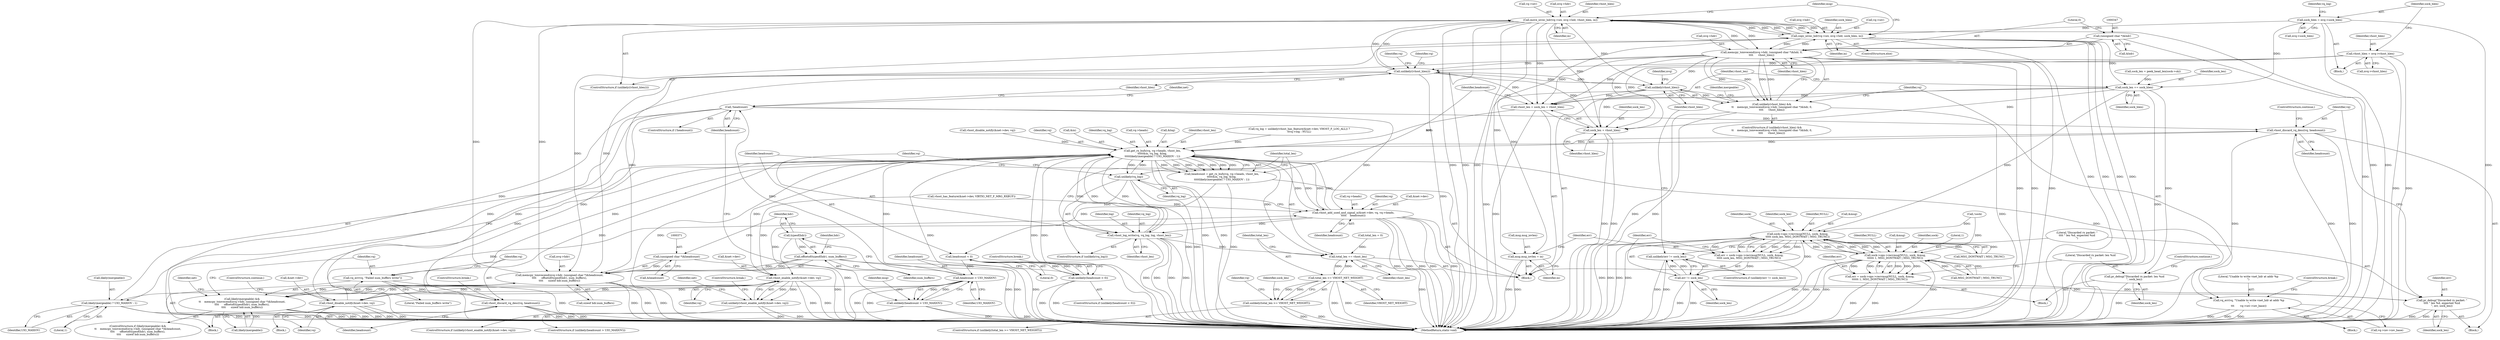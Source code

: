 digraph "0_linux_d8316f3991d207fe32881a9ac20241be8fa2bad0_0@API" {
"1000289" [label="(Call,move_iovec_hdr(vq->iov, nvq->hdr, vhost_hlen, in))"];
"1000299" [label="(Call,copy_iovec_hdr(vq->iov, nvq->hdr, sock_hlen, in))"];
"1000289" [label="(Call,move_iovec_hdr(vq->iov, nvq->hdr, vhost_hlen, in))"];
"1000342" [label="(Call,memcpy_toiovecend(nvq->hdr, (unsigned char *)&hdr, 0,\n\t\t\t\t      vhost_hlen))"];
"1000346" [label="(Call,(unsigned char *)&hdr)"];
"1000340" [label="(Call,unlikely(vhost_hlen))"];
"1000287" [label="(Call,unlikely((vhost_hlen)))"];
"1000167" [label="(Call,vhost_hlen = nvq->vhost_hlen)"];
"1000366" [label="(Call,memcpy_toiovecend(nvq->hdr, (unsigned char *)&headcount,\n\t\t\t\t      offsetof(typeof(hdr), num_buffers),\n\t\t\t\t      sizeof hdr.num_buffers))"];
"1000370" [label="(Call,(unsigned char *)&headcount)"];
"1000374" [label="(Call,offsetof(typeof(hdr), num_buffers))"];
"1000375" [label="(Call,typeof(hdr))"];
"1000172" [label="(Call,sock_hlen = nvq->sock_hlen)"];
"1000210" [label="(Call,vhost_len = sock_len + vhost_hlen)"];
"1000217" [label="(Call,get_rx_bufs(vq, vq->heads, vhost_len,\n\t\t\t\t\t&in, vq_log, &log,\n\t\t\t\t\tlikely(mergeable) ? UIO_MAXIOV : 1))"];
"1000215" [label="(Call,headcount = get_rx_bufs(vq, vq->heads, vhost_len,\n\t\t\t\t\t&in, vq_log, &log,\n\t\t\t\t\tlikely(mergeable) ? UIO_MAXIOV : 1))"];
"1000235" [label="(Call,headcount < 0)"];
"1000234" [label="(Call,unlikely(headcount < 0))"];
"1000241" [label="(Call,headcount > UIO_MAXIOV)"];
"1000228" [label="(Call,likely(mergeable) ? UIO_MAXIOV : 1)"];
"1000240" [label="(Call,unlikely(headcount > UIO_MAXIOV))"];
"1000266" [label="(Call,!headcount)"];
"1000334" [label="(Call,vhost_discard_vq_desc(vq, headcount))"];
"1000386" [label="(Call,vhost_discard_vq_desc(vq, headcount))"];
"1000390" [label="(Call,vhost_add_used_and_signal_n(&net->dev, vq, vq->heads,\n\t\t\t\t\t    headcount))"];
"1000271" [label="(Call,vhost_enable_notify(&net->dev, vq))"];
"1000270" [label="(Call,unlikely(vhost_enable_notify(&net->dev, vq)))"];
"1000278" [label="(Call,vhost_disable_notify(&net->dev, vq))"];
"1000403" [label="(Call,vhost_log_write(vq, vq_log, log, vhost_len))"];
"1000408" [label="(Call,total_len += vhost_len)"];
"1000413" [label="(Call,total_len >= VHOST_NET_WEIGHT)"];
"1000412" [label="(Call,unlikely(total_len >= VHOST_NET_WEIGHT))"];
"1000353" [label="(Call,vq_err(vq, \"Unable to write vnet_hdr at addr %p\n\",\n\t\t\t       vq->iov->iov_base))"];
"1000383" [label="(Call,vq_err(vq, \"Failed num_buffers write\"))"];
"1000401" [label="(Call,unlikely(vq_log))"];
"1000212" [label="(Call,sock_len + vhost_hlen)"];
"1000207" [label="(Call,sock_len += sock_hlen)"];
"1000261" [label="(Call,pr_debug(\"Discarded rx packet: len %zd\n\", sock_len))"];
"1000315" [label="(Call,sock->ops->recvmsg(NULL, sock, &msg,\n\t\t\t\t\t sock_len, MSG_DONTWAIT | MSG_TRUNC))"];
"1000252" [label="(Call,sock->ops->recvmsg(NULL, sock, &msg,\n\t\t\t\t\t\t 1, MSG_DONTWAIT | MSG_TRUNC))"];
"1000250" [label="(Call,err = sock->ops->recvmsg(NULL, sock, &msg,\n\t\t\t\t\t\t 1, MSG_DONTWAIT | MSG_TRUNC))"];
"1000313" [label="(Call,err = sock->ops->recvmsg(NULL, sock, &msg,\n\t\t\t\t\t sock_len, MSG_DONTWAIT | MSG_TRUNC))"];
"1000326" [label="(Call,err != sock_len)"];
"1000325" [label="(Call,unlikely(err != sock_len))"];
"1000330" [label="(Call,pr_debug(\"Discarded rx packet: \"\n\t\t\t\t \" len %d, expected %zd\n\", err, sock_len))"];
"1000308" [label="(Call,msg.msg_iovlen = in)"];
"1000339" [label="(Call,unlikely(vhost_hlen) &&\n\t\t    memcpy_toiovecend(nvq->hdr, (unsigned char *)&hdr, 0,\n\t\t\t\t      vhost_hlen))"];
"1000363" [label="(Call,likely(mergeable) &&\n\t\t    memcpy_toiovecend(nvq->hdr, (unsigned char *)&headcount,\n\t\t\t\t      offsetof(typeof(hdr), num_buffers),\n\t\t\t\t      sizeof hdr.num_buffers))"];
"1000414" [label="(Identifier,total_len)"];
"1000340" [label="(Call,unlikely(vhost_hlen))"];
"1000225" [label="(Identifier,vq_log)"];
"1000382" [label="(Block,)"];
"1000276" [label="(Identifier,vq)"];
"1000364" [label="(Call,likely(mergeable))"];
"1000172" [label="(Call,sock_hlen = nvq->sock_hlen)"];
"1000281" [label="(Identifier,net)"];
"1000113" [label="(Block,)"];
"1000178" [label="(Identifier,vq_log)"];
"1000270" [label="(Call,unlikely(vhost_enable_notify(&net->dev, vq)))"];
"1000234" [label="(Call,unlikely(headcount < 0))"];
"1000251" [label="(Identifier,err)"];
"1000314" [label="(Identifier,err)"];
"1000351" [label="(Identifier,vhost_hlen)"];
"1000219" [label="(Call,vq->heads)"];
"1000271" [label="(Call,vhost_enable_notify(&net->dev, vq))"];
"1000334" [label="(Call,vhost_discard_vq_desc(vq, headcount))"];
"1000378" [label="(Call,sizeof hdr.num_buffers)"];
"1000215" [label="(Call,headcount = get_rx_bufs(vq, vq->heads, vhost_len,\n\t\t\t\t\t&in, vq_log, &log,\n\t\t\t\t\tlikely(mergeable) ? UIO_MAXIOV : 1))"];
"1000242" [label="(Identifier,headcount)"];
"1000263" [label="(Identifier,sock_len)"];
"1000407" [label="(Identifier,vhost_len)"];
"1000388" [label="(Identifier,headcount)"];
"1000212" [label="(Call,sock_len + vhost_hlen)"];
"1000253" [label="(Identifier,NULL)"];
"1000355" [label="(Literal,\"Unable to write vnet_hdr at addr %p\n\")"];
"1000403" [label="(Call,vhost_log_write(vq, vq_log, log, vhost_len))"];
"1000262" [label="(Literal,\"Discarded rx packet: len %zd\n\")"];
"1000321" [label="(Call,MSG_DONTWAIT | MSG_TRUNC)"];
"1000226" [label="(Call,&log)"];
"1000384" [label="(Identifier,vq)"];
"1000285" [label="(ControlStructure,break;)"];
"1000377" [label="(Identifier,num_buffers)"];
"1000406" [label="(Identifier,log)"];
"1000320" [label="(Identifier,sock_len)"];
"1000361" [label="(ControlStructure,break;)"];
"1000387" [label="(Identifier,vq)"];
"1000243" [label="(Identifier,UIO_MAXIOV)"];
"1000367" [label="(Call,nvq->hdr)"];
"1000316" [label="(Identifier,NULL)"];
"1000240" [label="(Call,unlikely(headcount > UIO_MAXIOV))"];
"1000309" [label="(Call,msg.msg_iovlen)"];
"1000331" [label="(Literal,\"Discarded rx packet: \"\n\t\t\t\t \" len %d, expected %zd\n\")"];
"1000222" [label="(Identifier,vhost_len)"];
"1000207" [label="(Call,sock_len += sock_hlen)"];
"1000247" [label="(Identifier,msg)"];
"1000279" [label="(Call,&net->dev)"];
"1000362" [label="(ControlStructure,if (likely(mergeable) &&\n\t\t    memcpy_toiovecend(nvq->hdr, (unsigned char *)&headcount,\n\t\t\t\t      offsetof(typeof(hdr), num_buffers),\n\t\t\t\t      sizeof hdr.num_buffers)))"];
"1000289" [label="(Call,move_iovec_hdr(vq->iov, nvq->hdr, vhost_hlen, in))"];
"1000193" [label="(Call,vhost_has_feature(&net->dev, VIRTIO_NET_F_MRG_RXBUF))"];
"1000342" [label="(Call,memcpy_toiovecend(nvq->hdr, (unsigned char *)&hdr, 0,\n\t\t\t\t      vhost_hlen))"];
"1000313" [label="(Call,err = sock->ops->recvmsg(NULL, sock, &msg,\n\t\t\t\t\t sock_len, MSG_DONTWAIT | MSG_TRUNC))"];
"1000216" [label="(Identifier,headcount)"];
"1000372" [label="(Call,&headcount)"];
"1000239" [label="(ControlStructure,if (unlikely(headcount > UIO_MAXIOV)))"];
"1000326" [label="(Call,err != sock_len)"];
"1000415" [label="(Identifier,VHOST_NET_WEIGHT)"];
"1000177" [label="(Call,vq_log = unlikely(vhost_has_feature(&net->dev, VHOST_F_LOG_ALL)) ?\n\t\tvq->log : NULL)"];
"1000168" [label="(Identifier,vhost_hlen)"];
"1000401" [label="(Call,unlikely(vq_log))"];
"1000429" [label="(MethodReturn,static void)"];
"1000375" [label="(Call,typeof(hdr))"];
"1000161" [label="(Call,vhost_disable_notify(&net->dev, vq))"];
"1000356" [label="(Call,vq->iov->iov_base)"];
"1000286" [label="(ControlStructure,if (unlikely((vhost_hlen))))"];
"1000269" [label="(ControlStructure,if (unlikely(vhost_enable_notify(&net->dev, vq))))"];
"1000312" [label="(Identifier,in)"];
"1000370" [label="(Call,(unsigned char *)&headcount)"];
"1000315" [label="(Call,sock->ops->recvmsg(NULL, sock, &msg,\n\t\t\t\t\t sock_len, MSG_DONTWAIT | MSG_TRUNC))"];
"1000267" [label="(Identifier,headcount)"];
"1000338" [label="(ControlStructure,if (unlikely(vhost_hlen) &&\n\t\t    memcpy_toiovecend(nvq->hdr, (unsigned char *)&hdr, 0,\n\t\t\t\t      vhost_hlen)))"];
"1000374" [label="(Call,offsetof(typeof(hdr), num_buffers))"];
"1000408" [label="(Call,total_len += vhost_len)"];
"1000250" [label="(Call,err = sock->ops->recvmsg(NULL, sock, &msg,\n\t\t\t\t\t\t 1, MSG_DONTWAIT | MSG_TRUNC))"];
"1000297" [label="(Identifier,in)"];
"1000350" [label="(Literal,0)"];
"1000328" [label="(Identifier,sock_len)"];
"1000396" [label="(Call,vq->heads)"];
"1000327" [label="(Identifier,err)"];
"1000332" [label="(Identifier,err)"];
"1000278" [label="(Call,vhost_disable_notify(&net->dev, vq))"];
"1000333" [label="(Identifier,sock_len)"];
"1000383" [label="(Call,vq_err(vq, \"Failed num_buffers write\"))"];
"1000206" [label="(Block,)"];
"1000318" [label="(Call,&msg)"];
"1000228" [label="(Call,likely(mergeable) ? UIO_MAXIOV : 1)"];
"1000236" [label="(Identifier,headcount)"];
"1000277" [label="(Block,)"];
"1000411" [label="(ControlStructure,if (unlikely(total_len >= VHOST_NET_WEIGHT)))"];
"1000343" [label="(Call,nvq->hdr)"];
"1000233" [label="(ControlStructure,if (unlikely(headcount < 0)))"];
"1000158" [label="(Call,!sock)"];
"1000363" [label="(Call,likely(mergeable) &&\n\t\t    memcpy_toiovecend(nvq->hdr, (unsigned char *)&headcount,\n\t\t\t\t      offsetof(typeof(hdr), num_buffers),\n\t\t\t\t      sizeof hdr.num_buffers))"];
"1000232" [label="(Literal,1)"];
"1000335" [label="(Identifier,vq)"];
"1000274" [label="(Identifier,net)"];
"1000218" [label="(Identifier,vq)"];
"1000380" [label="(Identifier,hdr)"];
"1000365" [label="(Identifier,mergeable)"];
"1000324" [label="(ControlStructure,if (unlikely(err != sock_len)))"];
"1000266" [label="(Call,!headcount)"];
"1000235" [label="(Call,headcount < 0)"];
"1000325" [label="(Call,unlikely(err != sock_len))"];
"1000308" [label="(Call,msg.msg_iovlen = in)"];
"1000238" [label="(ControlStructure,break;)"];
"1000420" [label="(Identifier,vq)"];
"1000376" [label="(Identifier,hdr)"];
"1000209" [label="(Identifier,sock_hlen)"];
"1000200" [label="(Call,sock_len = peek_head_len(sock->sk))"];
"1000261" [label="(Call,pr_debug(\"Discarded rx packet: len %zd\n\", sock_len))"];
"1000214" [label="(Identifier,vhost_hlen)"];
"1000353" [label="(Call,vq_err(vq, \"Unable to write vnet_hdr at addr %p\n\",\n\t\t\t       vq->iov->iov_base))"];
"1000136" [label="(Call,total_len = 0)"];
"1000307" [label="(Identifier,in)"];
"1000410" [label="(Identifier,vhost_len)"];
"1000264" [label="(ControlStructure,continue;)"];
"1000244" [label="(Block,)"];
"1000229" [label="(Call,likely(mergeable))"];
"1000405" [label="(Identifier,vq_log)"];
"1000348" [label="(Call,&hdr)"];
"1000272" [label="(Call,&net->dev)"];
"1000341" [label="(Identifier,vhost_hlen)"];
"1000300" [label="(Call,vq->iov)"];
"1000339" [label="(Call,unlikely(vhost_hlen) &&\n\t\t    memcpy_toiovecend(nvq->hdr, (unsigned char *)&hdr, 0,\n\t\t\t\t      vhost_hlen))"];
"1000293" [label="(Call,nvq->hdr)"];
"1000389" [label="(ControlStructure,break;)"];
"1000409" [label="(Identifier,total_len)"];
"1000258" [label="(Call,MSG_DONTWAIT | MSG_TRUNC)"];
"1000306" [label="(Identifier,sock_hlen)"];
"1000283" [label="(Identifier,vq)"];
"1000301" [label="(Identifier,vq)"];
"1000241" [label="(Call,headcount > UIO_MAXIOV)"];
"1000346" [label="(Call,(unsigned char *)&hdr)"];
"1000223" [label="(Call,&in)"];
"1000208" [label="(Identifier,sock_len)"];
"1000413" [label="(Call,total_len >= VHOST_NET_WEIGHT)"];
"1000330" [label="(Call,pr_debug(\"Discarded rx packet: \"\n\t\t\t\t \" len %d, expected %zd\n\", err, sock_len))"];
"1000354" [label="(Identifier,vq)"];
"1000211" [label="(Identifier,vhost_len)"];
"1000393" [label="(Identifier,net)"];
"1000329" [label="(Block,)"];
"1000296" [label="(Identifier,vhost_hlen)"];
"1000290" [label="(Call,vq->iov)"];
"1000317" [label="(Identifier,sock)"];
"1000352" [label="(Block,)"];
"1000255" [label="(Call,&msg)"];
"1000231" [label="(Identifier,UIO_MAXIOV)"];
"1000336" [label="(Identifier,headcount)"];
"1000201" [label="(Identifier,sock_len)"];
"1000402" [label="(Identifier,vq_log)"];
"1000291" [label="(Identifier,vq)"];
"1000299" [label="(Call,copy_iovec_hdr(vq->iov, nvq->hdr, sock_hlen, in))"];
"1000399" [label="(Identifier,headcount)"];
"1000310" [label="(Identifier,msg)"];
"1000298" [label="(ControlStructure,else)"];
"1000265" [label="(ControlStructure,if (!headcount))"];
"1000303" [label="(Call,nvq->hdr)"];
"1000412" [label="(Call,unlikely(total_len >= VHOST_NET_WEIGHT))"];
"1000169" [label="(Call,nvq->vhost_hlen)"];
"1000395" [label="(Identifier,vq)"];
"1000404" [label="(Identifier,vq)"];
"1000386" [label="(Call,vhost_discard_vq_desc(vq, headcount))"];
"1000284" [label="(ControlStructure,continue;)"];
"1000390" [label="(Call,vhost_add_used_and_signal_n(&net->dev, vq, vq->heads,\n\t\t\t\t\t    headcount))"];
"1000174" [label="(Call,nvq->sock_hlen)"];
"1000391" [label="(Call,&net->dev)"];
"1000337" [label="(ControlStructure,continue;)"];
"1000210" [label="(Call,vhost_len = sock_len + vhost_hlen)"];
"1000237" [label="(Literal,0)"];
"1000344" [label="(Identifier,nvq)"];
"1000217" [label="(Call,get_rx_bufs(vq, vq->heads, vhost_len,\n\t\t\t\t\t&in, vq_log, &log,\n\t\t\t\t\tlikely(mergeable) ? UIO_MAXIOV : 1))"];
"1000213" [label="(Identifier,sock_len)"];
"1000252" [label="(Call,sock->ops->recvmsg(NULL, sock, &msg,\n\t\t\t\t\t\t 1, MSG_DONTWAIT | MSG_TRUNC))"];
"1000366" [label="(Call,memcpy_toiovecend(nvq->hdr, (unsigned char *)&headcount,\n\t\t\t\t      offsetof(typeof(hdr), num_buffers),\n\t\t\t\t      sizeof hdr.num_buffers))"];
"1000254" [label="(Identifier,sock)"];
"1000257" [label="(Literal,1)"];
"1000385" [label="(Literal,\"Failed num_buffers write\")"];
"1000287" [label="(Call,unlikely((vhost_hlen)))"];
"1000173" [label="(Identifier,sock_hlen)"];
"1000167" [label="(Call,vhost_hlen = nvq->vhost_hlen)"];
"1000400" [label="(ControlStructure,if (unlikely(vq_log)))"];
"1000288" [label="(Identifier,vhost_hlen)"];
"1000289" -> "1000286"  [label="AST: "];
"1000289" -> "1000297"  [label="CFG: "];
"1000290" -> "1000289"  [label="AST: "];
"1000293" -> "1000289"  [label="AST: "];
"1000296" -> "1000289"  [label="AST: "];
"1000297" -> "1000289"  [label="AST: "];
"1000310" -> "1000289"  [label="CFG: "];
"1000289" -> "1000429"  [label="DDG: "];
"1000289" -> "1000429"  [label="DDG: "];
"1000289" -> "1000429"  [label="DDG: "];
"1000289" -> "1000429"  [label="DDG: "];
"1000289" -> "1000210"  [label="DDG: "];
"1000289" -> "1000212"  [label="DDG: "];
"1000289" -> "1000287"  [label="DDG: "];
"1000299" -> "1000289"  [label="DDG: "];
"1000299" -> "1000289"  [label="DDG: "];
"1000299" -> "1000289"  [label="DDG: "];
"1000342" -> "1000289"  [label="DDG: "];
"1000366" -> "1000289"  [label="DDG: "];
"1000287" -> "1000289"  [label="DDG: "];
"1000289" -> "1000299"  [label="DDG: "];
"1000289" -> "1000299"  [label="DDG: "];
"1000289" -> "1000299"  [label="DDG: "];
"1000289" -> "1000308"  [label="DDG: "];
"1000289" -> "1000340"  [label="DDG: "];
"1000289" -> "1000342"  [label="DDG: "];
"1000289" -> "1000366"  [label="DDG: "];
"1000299" -> "1000298"  [label="AST: "];
"1000299" -> "1000307"  [label="CFG: "];
"1000300" -> "1000299"  [label="AST: "];
"1000303" -> "1000299"  [label="AST: "];
"1000306" -> "1000299"  [label="AST: "];
"1000307" -> "1000299"  [label="AST: "];
"1000310" -> "1000299"  [label="CFG: "];
"1000299" -> "1000429"  [label="DDG: "];
"1000299" -> "1000429"  [label="DDG: "];
"1000299" -> "1000429"  [label="DDG: "];
"1000299" -> "1000429"  [label="DDG: "];
"1000299" -> "1000207"  [label="DDG: "];
"1000342" -> "1000299"  [label="DDG: "];
"1000366" -> "1000299"  [label="DDG: "];
"1000172" -> "1000299"  [label="DDG: "];
"1000299" -> "1000308"  [label="DDG: "];
"1000299" -> "1000342"  [label="DDG: "];
"1000299" -> "1000366"  [label="DDG: "];
"1000342" -> "1000339"  [label="AST: "];
"1000342" -> "1000351"  [label="CFG: "];
"1000343" -> "1000342"  [label="AST: "];
"1000346" -> "1000342"  [label="AST: "];
"1000350" -> "1000342"  [label="AST: "];
"1000351" -> "1000342"  [label="AST: "];
"1000339" -> "1000342"  [label="CFG: "];
"1000342" -> "1000429"  [label="DDG: "];
"1000342" -> "1000429"  [label="DDG: "];
"1000342" -> "1000429"  [label="DDG: "];
"1000342" -> "1000210"  [label="DDG: "];
"1000342" -> "1000212"  [label="DDG: "];
"1000342" -> "1000287"  [label="DDG: "];
"1000342" -> "1000339"  [label="DDG: "];
"1000342" -> "1000339"  [label="DDG: "];
"1000342" -> "1000339"  [label="DDG: "];
"1000342" -> "1000339"  [label="DDG: "];
"1000346" -> "1000342"  [label="DDG: "];
"1000340" -> "1000342"  [label="DDG: "];
"1000342" -> "1000366"  [label="DDG: "];
"1000346" -> "1000348"  [label="CFG: "];
"1000347" -> "1000346"  [label="AST: "];
"1000348" -> "1000346"  [label="AST: "];
"1000350" -> "1000346"  [label="CFG: "];
"1000346" -> "1000429"  [label="DDG: "];
"1000340" -> "1000339"  [label="AST: "];
"1000340" -> "1000341"  [label="CFG: "];
"1000341" -> "1000340"  [label="AST: "];
"1000344" -> "1000340"  [label="CFG: "];
"1000339" -> "1000340"  [label="CFG: "];
"1000340" -> "1000429"  [label="DDG: "];
"1000340" -> "1000210"  [label="DDG: "];
"1000340" -> "1000212"  [label="DDG: "];
"1000340" -> "1000287"  [label="DDG: "];
"1000340" -> "1000339"  [label="DDG: "];
"1000287" -> "1000340"  [label="DDG: "];
"1000287" -> "1000286"  [label="AST: "];
"1000287" -> "1000288"  [label="CFG: "];
"1000288" -> "1000287"  [label="AST: "];
"1000291" -> "1000287"  [label="CFG: "];
"1000301" -> "1000287"  [label="CFG: "];
"1000287" -> "1000429"  [label="DDG: "];
"1000287" -> "1000429"  [label="DDG: "];
"1000287" -> "1000210"  [label="DDG: "];
"1000287" -> "1000212"  [label="DDG: "];
"1000167" -> "1000287"  [label="DDG: "];
"1000167" -> "1000113"  [label="AST: "];
"1000167" -> "1000169"  [label="CFG: "];
"1000168" -> "1000167"  [label="AST: "];
"1000169" -> "1000167"  [label="AST: "];
"1000173" -> "1000167"  [label="CFG: "];
"1000167" -> "1000429"  [label="DDG: "];
"1000167" -> "1000429"  [label="DDG: "];
"1000167" -> "1000210"  [label="DDG: "];
"1000167" -> "1000212"  [label="DDG: "];
"1000366" -> "1000363"  [label="AST: "];
"1000366" -> "1000378"  [label="CFG: "];
"1000367" -> "1000366"  [label="AST: "];
"1000370" -> "1000366"  [label="AST: "];
"1000374" -> "1000366"  [label="AST: "];
"1000378" -> "1000366"  [label="AST: "];
"1000363" -> "1000366"  [label="CFG: "];
"1000366" -> "1000429"  [label="DDG: "];
"1000366" -> "1000429"  [label="DDG: "];
"1000366" -> "1000429"  [label="DDG: "];
"1000366" -> "1000363"  [label="DDG: "];
"1000366" -> "1000363"  [label="DDG: "];
"1000366" -> "1000363"  [label="DDG: "];
"1000370" -> "1000366"  [label="DDG: "];
"1000374" -> "1000366"  [label="DDG: "];
"1000374" -> "1000366"  [label="DDG: "];
"1000370" -> "1000372"  [label="CFG: "];
"1000371" -> "1000370"  [label="AST: "];
"1000372" -> "1000370"  [label="AST: "];
"1000376" -> "1000370"  [label="CFG: "];
"1000370" -> "1000429"  [label="DDG: "];
"1000374" -> "1000377"  [label="CFG: "];
"1000375" -> "1000374"  [label="AST: "];
"1000377" -> "1000374"  [label="AST: "];
"1000380" -> "1000374"  [label="CFG: "];
"1000374" -> "1000429"  [label="DDG: "];
"1000374" -> "1000429"  [label="DDG: "];
"1000375" -> "1000374"  [label="DDG: "];
"1000375" -> "1000376"  [label="CFG: "];
"1000376" -> "1000375"  [label="AST: "];
"1000377" -> "1000375"  [label="CFG: "];
"1000375" -> "1000429"  [label="DDG: "];
"1000172" -> "1000113"  [label="AST: "];
"1000172" -> "1000174"  [label="CFG: "];
"1000173" -> "1000172"  [label="AST: "];
"1000174" -> "1000172"  [label="AST: "];
"1000178" -> "1000172"  [label="CFG: "];
"1000172" -> "1000429"  [label="DDG: "];
"1000172" -> "1000429"  [label="DDG: "];
"1000172" -> "1000207"  [label="DDG: "];
"1000210" -> "1000206"  [label="AST: "];
"1000210" -> "1000212"  [label="CFG: "];
"1000211" -> "1000210"  [label="AST: "];
"1000212" -> "1000210"  [label="AST: "];
"1000216" -> "1000210"  [label="CFG: "];
"1000210" -> "1000429"  [label="DDG: "];
"1000207" -> "1000210"  [label="DDG: "];
"1000210" -> "1000217"  [label="DDG: "];
"1000217" -> "1000215"  [label="AST: "];
"1000217" -> "1000228"  [label="CFG: "];
"1000218" -> "1000217"  [label="AST: "];
"1000219" -> "1000217"  [label="AST: "];
"1000222" -> "1000217"  [label="AST: "];
"1000223" -> "1000217"  [label="AST: "];
"1000225" -> "1000217"  [label="AST: "];
"1000226" -> "1000217"  [label="AST: "];
"1000228" -> "1000217"  [label="AST: "];
"1000215" -> "1000217"  [label="CFG: "];
"1000217" -> "1000429"  [label="DDG: "];
"1000217" -> "1000429"  [label="DDG: "];
"1000217" -> "1000429"  [label="DDG: "];
"1000217" -> "1000429"  [label="DDG: "];
"1000217" -> "1000429"  [label="DDG: "];
"1000217" -> "1000429"  [label="DDG: "];
"1000217" -> "1000429"  [label="DDG: "];
"1000217" -> "1000215"  [label="DDG: "];
"1000217" -> "1000215"  [label="DDG: "];
"1000217" -> "1000215"  [label="DDG: "];
"1000217" -> "1000215"  [label="DDG: "];
"1000217" -> "1000215"  [label="DDG: "];
"1000217" -> "1000215"  [label="DDG: "];
"1000217" -> "1000215"  [label="DDG: "];
"1000403" -> "1000217"  [label="DDG: "];
"1000403" -> "1000217"  [label="DDG: "];
"1000161" -> "1000217"  [label="DDG: "];
"1000278" -> "1000217"  [label="DDG: "];
"1000334" -> "1000217"  [label="DDG: "];
"1000390" -> "1000217"  [label="DDG: "];
"1000390" -> "1000217"  [label="DDG: "];
"1000177" -> "1000217"  [label="DDG: "];
"1000401" -> "1000217"  [label="DDG: "];
"1000241" -> "1000217"  [label="DDG: "];
"1000217" -> "1000271"  [label="DDG: "];
"1000217" -> "1000334"  [label="DDG: "];
"1000217" -> "1000353"  [label="DDG: "];
"1000217" -> "1000383"  [label="DDG: "];
"1000217" -> "1000390"  [label="DDG: "];
"1000217" -> "1000390"  [label="DDG: "];
"1000217" -> "1000401"  [label="DDG: "];
"1000217" -> "1000403"  [label="DDG: "];
"1000217" -> "1000408"  [label="DDG: "];
"1000215" -> "1000206"  [label="AST: "];
"1000216" -> "1000215"  [label="AST: "];
"1000236" -> "1000215"  [label="CFG: "];
"1000215" -> "1000429"  [label="DDG: "];
"1000215" -> "1000235"  [label="DDG: "];
"1000235" -> "1000234"  [label="AST: "];
"1000235" -> "1000237"  [label="CFG: "];
"1000236" -> "1000235"  [label="AST: "];
"1000237" -> "1000235"  [label="AST: "];
"1000234" -> "1000235"  [label="CFG: "];
"1000235" -> "1000429"  [label="DDG: "];
"1000235" -> "1000234"  [label="DDG: "];
"1000235" -> "1000234"  [label="DDG: "];
"1000235" -> "1000241"  [label="DDG: "];
"1000234" -> "1000233"  [label="AST: "];
"1000238" -> "1000234"  [label="CFG: "];
"1000242" -> "1000234"  [label="CFG: "];
"1000234" -> "1000429"  [label="DDG: "];
"1000234" -> "1000429"  [label="DDG: "];
"1000241" -> "1000240"  [label="AST: "];
"1000241" -> "1000243"  [label="CFG: "];
"1000242" -> "1000241"  [label="AST: "];
"1000243" -> "1000241"  [label="AST: "];
"1000240" -> "1000241"  [label="CFG: "];
"1000241" -> "1000429"  [label="DDG: "];
"1000241" -> "1000429"  [label="DDG: "];
"1000241" -> "1000228"  [label="DDG: "];
"1000241" -> "1000240"  [label="DDG: "];
"1000241" -> "1000240"  [label="DDG: "];
"1000241" -> "1000266"  [label="DDG: "];
"1000228" -> "1000231"  [label="CFG: "];
"1000228" -> "1000232"  [label="CFG: "];
"1000229" -> "1000228"  [label="AST: "];
"1000231" -> "1000228"  [label="AST: "];
"1000232" -> "1000228"  [label="AST: "];
"1000228" -> "1000429"  [label="DDG: "];
"1000228" -> "1000429"  [label="DDG: "];
"1000240" -> "1000239"  [label="AST: "];
"1000247" -> "1000240"  [label="CFG: "];
"1000267" -> "1000240"  [label="CFG: "];
"1000240" -> "1000429"  [label="DDG: "];
"1000240" -> "1000429"  [label="DDG: "];
"1000266" -> "1000265"  [label="AST: "];
"1000266" -> "1000267"  [label="CFG: "];
"1000267" -> "1000266"  [label="AST: "];
"1000274" -> "1000266"  [label="CFG: "];
"1000288" -> "1000266"  [label="CFG: "];
"1000266" -> "1000429"  [label="DDG: "];
"1000266" -> "1000429"  [label="DDG: "];
"1000266" -> "1000334"  [label="DDG: "];
"1000266" -> "1000386"  [label="DDG: "];
"1000266" -> "1000390"  [label="DDG: "];
"1000334" -> "1000329"  [label="AST: "];
"1000334" -> "1000336"  [label="CFG: "];
"1000335" -> "1000334"  [label="AST: "];
"1000336" -> "1000334"  [label="AST: "];
"1000337" -> "1000334"  [label="CFG: "];
"1000334" -> "1000429"  [label="DDG: "];
"1000334" -> "1000429"  [label="DDG: "];
"1000334" -> "1000429"  [label="DDG: "];
"1000386" -> "1000382"  [label="AST: "];
"1000386" -> "1000388"  [label="CFG: "];
"1000387" -> "1000386"  [label="AST: "];
"1000388" -> "1000386"  [label="AST: "];
"1000389" -> "1000386"  [label="CFG: "];
"1000386" -> "1000429"  [label="DDG: "];
"1000386" -> "1000429"  [label="DDG: "];
"1000386" -> "1000429"  [label="DDG: "];
"1000383" -> "1000386"  [label="DDG: "];
"1000390" -> "1000206"  [label="AST: "];
"1000390" -> "1000399"  [label="CFG: "];
"1000391" -> "1000390"  [label="AST: "];
"1000395" -> "1000390"  [label="AST: "];
"1000396" -> "1000390"  [label="AST: "];
"1000399" -> "1000390"  [label="AST: "];
"1000402" -> "1000390"  [label="CFG: "];
"1000390" -> "1000429"  [label="DDG: "];
"1000390" -> "1000429"  [label="DDG: "];
"1000390" -> "1000429"  [label="DDG: "];
"1000390" -> "1000429"  [label="DDG: "];
"1000390" -> "1000429"  [label="DDG: "];
"1000390" -> "1000271"  [label="DDG: "];
"1000193" -> "1000390"  [label="DDG: "];
"1000278" -> "1000390"  [label="DDG: "];
"1000390" -> "1000403"  [label="DDG: "];
"1000271" -> "1000270"  [label="AST: "];
"1000271" -> "1000276"  [label="CFG: "];
"1000272" -> "1000271"  [label="AST: "];
"1000276" -> "1000271"  [label="AST: "];
"1000270" -> "1000271"  [label="CFG: "];
"1000271" -> "1000429"  [label="DDG: "];
"1000271" -> "1000429"  [label="DDG: "];
"1000271" -> "1000270"  [label="DDG: "];
"1000271" -> "1000270"  [label="DDG: "];
"1000193" -> "1000271"  [label="DDG: "];
"1000278" -> "1000271"  [label="DDG: "];
"1000271" -> "1000278"  [label="DDG: "];
"1000271" -> "1000278"  [label="DDG: "];
"1000270" -> "1000269"  [label="AST: "];
"1000281" -> "1000270"  [label="CFG: "];
"1000285" -> "1000270"  [label="CFG: "];
"1000270" -> "1000429"  [label="DDG: "];
"1000270" -> "1000429"  [label="DDG: "];
"1000278" -> "1000277"  [label="AST: "];
"1000278" -> "1000283"  [label="CFG: "];
"1000279" -> "1000278"  [label="AST: "];
"1000283" -> "1000278"  [label="AST: "];
"1000284" -> "1000278"  [label="CFG: "];
"1000278" -> "1000429"  [label="DDG: "];
"1000278" -> "1000429"  [label="DDG: "];
"1000278" -> "1000429"  [label="DDG: "];
"1000403" -> "1000400"  [label="AST: "];
"1000403" -> "1000407"  [label="CFG: "];
"1000404" -> "1000403"  [label="AST: "];
"1000405" -> "1000403"  [label="AST: "];
"1000406" -> "1000403"  [label="AST: "];
"1000407" -> "1000403"  [label="AST: "];
"1000409" -> "1000403"  [label="CFG: "];
"1000403" -> "1000429"  [label="DDG: "];
"1000403" -> "1000429"  [label="DDG: "];
"1000403" -> "1000429"  [label="DDG: "];
"1000403" -> "1000429"  [label="DDG: "];
"1000401" -> "1000403"  [label="DDG: "];
"1000403" -> "1000408"  [label="DDG: "];
"1000408" -> "1000206"  [label="AST: "];
"1000408" -> "1000410"  [label="CFG: "];
"1000409" -> "1000408"  [label="AST: "];
"1000410" -> "1000408"  [label="AST: "];
"1000414" -> "1000408"  [label="CFG: "];
"1000408" -> "1000429"  [label="DDG: "];
"1000413" -> "1000408"  [label="DDG: "];
"1000136" -> "1000408"  [label="DDG: "];
"1000408" -> "1000413"  [label="DDG: "];
"1000413" -> "1000412"  [label="AST: "];
"1000413" -> "1000415"  [label="CFG: "];
"1000414" -> "1000413"  [label="AST: "];
"1000415" -> "1000413"  [label="AST: "];
"1000412" -> "1000413"  [label="CFG: "];
"1000413" -> "1000429"  [label="DDG: "];
"1000413" -> "1000429"  [label="DDG: "];
"1000413" -> "1000412"  [label="DDG: "];
"1000413" -> "1000412"  [label="DDG: "];
"1000412" -> "1000411"  [label="AST: "];
"1000201" -> "1000412"  [label="CFG: "];
"1000420" -> "1000412"  [label="CFG: "];
"1000412" -> "1000429"  [label="DDG: "];
"1000412" -> "1000429"  [label="DDG: "];
"1000353" -> "1000352"  [label="AST: "];
"1000353" -> "1000356"  [label="CFG: "];
"1000354" -> "1000353"  [label="AST: "];
"1000355" -> "1000353"  [label="AST: "];
"1000356" -> "1000353"  [label="AST: "];
"1000361" -> "1000353"  [label="CFG: "];
"1000353" -> "1000429"  [label="DDG: "];
"1000353" -> "1000429"  [label="DDG: "];
"1000353" -> "1000429"  [label="DDG: "];
"1000383" -> "1000382"  [label="AST: "];
"1000383" -> "1000385"  [label="CFG: "];
"1000384" -> "1000383"  [label="AST: "];
"1000385" -> "1000383"  [label="AST: "];
"1000387" -> "1000383"  [label="CFG: "];
"1000383" -> "1000429"  [label="DDG: "];
"1000401" -> "1000400"  [label="AST: "];
"1000401" -> "1000402"  [label="CFG: "];
"1000402" -> "1000401"  [label="AST: "];
"1000404" -> "1000401"  [label="CFG: "];
"1000409" -> "1000401"  [label="CFG: "];
"1000401" -> "1000429"  [label="DDG: "];
"1000401" -> "1000429"  [label="DDG: "];
"1000212" -> "1000214"  [label="CFG: "];
"1000213" -> "1000212"  [label="AST: "];
"1000214" -> "1000212"  [label="AST: "];
"1000212" -> "1000429"  [label="DDG: "];
"1000212" -> "1000429"  [label="DDG: "];
"1000207" -> "1000212"  [label="DDG: "];
"1000207" -> "1000206"  [label="AST: "];
"1000207" -> "1000209"  [label="CFG: "];
"1000208" -> "1000207"  [label="AST: "];
"1000209" -> "1000207"  [label="AST: "];
"1000211" -> "1000207"  [label="CFG: "];
"1000207" -> "1000429"  [label="DDG: "];
"1000200" -> "1000207"  [label="DDG: "];
"1000207" -> "1000261"  [label="DDG: "];
"1000207" -> "1000315"  [label="DDG: "];
"1000261" -> "1000244"  [label="AST: "];
"1000261" -> "1000263"  [label="CFG: "];
"1000262" -> "1000261"  [label="AST: "];
"1000263" -> "1000261"  [label="AST: "];
"1000264" -> "1000261"  [label="CFG: "];
"1000261" -> "1000429"  [label="DDG: "];
"1000315" -> "1000313"  [label="AST: "];
"1000315" -> "1000321"  [label="CFG: "];
"1000316" -> "1000315"  [label="AST: "];
"1000317" -> "1000315"  [label="AST: "];
"1000318" -> "1000315"  [label="AST: "];
"1000320" -> "1000315"  [label="AST: "];
"1000321" -> "1000315"  [label="AST: "];
"1000313" -> "1000315"  [label="CFG: "];
"1000315" -> "1000429"  [label="DDG: "];
"1000315" -> "1000429"  [label="DDG: "];
"1000315" -> "1000429"  [label="DDG: "];
"1000315" -> "1000429"  [label="DDG: "];
"1000315" -> "1000252"  [label="DDG: "];
"1000315" -> "1000252"  [label="DDG: "];
"1000315" -> "1000252"  [label="DDG: "];
"1000315" -> "1000313"  [label="DDG: "];
"1000315" -> "1000313"  [label="DDG: "];
"1000315" -> "1000313"  [label="DDG: "];
"1000315" -> "1000313"  [label="DDG: "];
"1000315" -> "1000313"  [label="DDG: "];
"1000252" -> "1000315"  [label="DDG: "];
"1000252" -> "1000315"  [label="DDG: "];
"1000252" -> "1000315"  [label="DDG: "];
"1000158" -> "1000315"  [label="DDG: "];
"1000321" -> "1000315"  [label="DDG: "];
"1000321" -> "1000315"  [label="DDG: "];
"1000315" -> "1000326"  [label="DDG: "];
"1000252" -> "1000250"  [label="AST: "];
"1000252" -> "1000258"  [label="CFG: "];
"1000253" -> "1000252"  [label="AST: "];
"1000254" -> "1000252"  [label="AST: "];
"1000255" -> "1000252"  [label="AST: "];
"1000257" -> "1000252"  [label="AST: "];
"1000258" -> "1000252"  [label="AST: "];
"1000250" -> "1000252"  [label="CFG: "];
"1000252" -> "1000429"  [label="DDG: "];
"1000252" -> "1000429"  [label="DDG: "];
"1000252" -> "1000429"  [label="DDG: "];
"1000252" -> "1000429"  [label="DDG: "];
"1000252" -> "1000250"  [label="DDG: "];
"1000252" -> "1000250"  [label="DDG: "];
"1000252" -> "1000250"  [label="DDG: "];
"1000252" -> "1000250"  [label="DDG: "];
"1000252" -> "1000250"  [label="DDG: "];
"1000158" -> "1000252"  [label="DDG: "];
"1000258" -> "1000252"  [label="DDG: "];
"1000258" -> "1000252"  [label="DDG: "];
"1000250" -> "1000244"  [label="AST: "];
"1000251" -> "1000250"  [label="AST: "];
"1000262" -> "1000250"  [label="CFG: "];
"1000250" -> "1000429"  [label="DDG: "];
"1000250" -> "1000429"  [label="DDG: "];
"1000313" -> "1000206"  [label="AST: "];
"1000314" -> "1000313"  [label="AST: "];
"1000327" -> "1000313"  [label="CFG: "];
"1000313" -> "1000429"  [label="DDG: "];
"1000313" -> "1000326"  [label="DDG: "];
"1000326" -> "1000325"  [label="AST: "];
"1000326" -> "1000328"  [label="CFG: "];
"1000327" -> "1000326"  [label="AST: "];
"1000328" -> "1000326"  [label="AST: "];
"1000325" -> "1000326"  [label="CFG: "];
"1000326" -> "1000429"  [label="DDG: "];
"1000326" -> "1000429"  [label="DDG: "];
"1000326" -> "1000325"  [label="DDG: "];
"1000326" -> "1000325"  [label="DDG: "];
"1000326" -> "1000330"  [label="DDG: "];
"1000326" -> "1000330"  [label="DDG: "];
"1000325" -> "1000324"  [label="AST: "];
"1000331" -> "1000325"  [label="CFG: "];
"1000341" -> "1000325"  [label="CFG: "];
"1000325" -> "1000429"  [label="DDG: "];
"1000325" -> "1000429"  [label="DDG: "];
"1000330" -> "1000329"  [label="AST: "];
"1000330" -> "1000333"  [label="CFG: "];
"1000331" -> "1000330"  [label="AST: "];
"1000332" -> "1000330"  [label="AST: "];
"1000333" -> "1000330"  [label="AST: "];
"1000335" -> "1000330"  [label="CFG: "];
"1000330" -> "1000429"  [label="DDG: "];
"1000330" -> "1000429"  [label="DDG: "];
"1000308" -> "1000206"  [label="AST: "];
"1000308" -> "1000312"  [label="CFG: "];
"1000309" -> "1000308"  [label="AST: "];
"1000312" -> "1000308"  [label="AST: "];
"1000314" -> "1000308"  [label="CFG: "];
"1000308" -> "1000429"  [label="DDG: "];
"1000308" -> "1000429"  [label="DDG: "];
"1000339" -> "1000338"  [label="AST: "];
"1000354" -> "1000339"  [label="CFG: "];
"1000365" -> "1000339"  [label="CFG: "];
"1000339" -> "1000429"  [label="DDG: "];
"1000339" -> "1000429"  [label="DDG: "];
"1000339" -> "1000429"  [label="DDG: "];
"1000363" -> "1000362"  [label="AST: "];
"1000363" -> "1000364"  [label="CFG: "];
"1000364" -> "1000363"  [label="AST: "];
"1000384" -> "1000363"  [label="CFG: "];
"1000393" -> "1000363"  [label="CFG: "];
"1000363" -> "1000429"  [label="DDG: "];
"1000363" -> "1000429"  [label="DDG: "];
"1000363" -> "1000429"  [label="DDG: "];
"1000364" -> "1000363"  [label="DDG: "];
}
